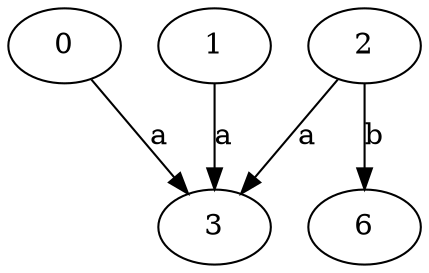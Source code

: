 strict digraph  {
0;
1;
2;
3;
6;
0 -> 3  [label=a];
1 -> 3  [label=a];
2 -> 3  [label=a];
2 -> 6  [label=b];
}
